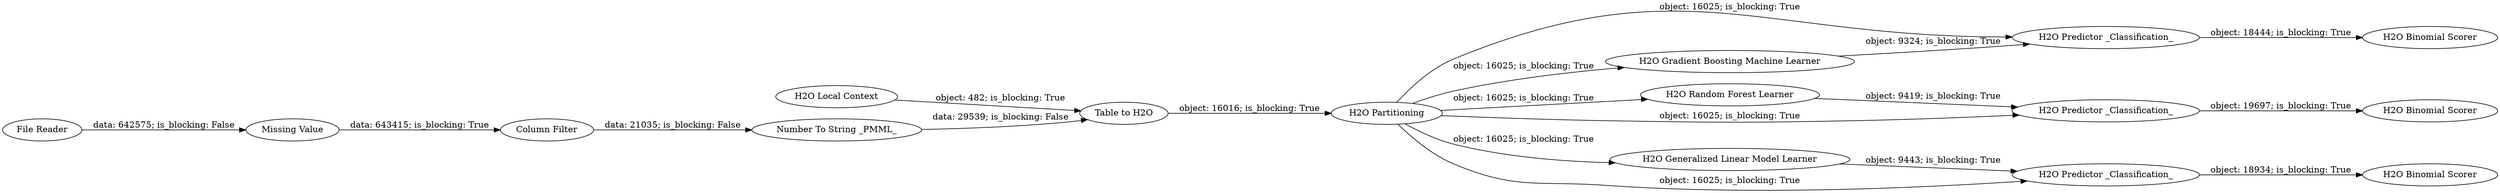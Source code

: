 digraph {
	"-6341875479826926269_13" [label="H2O Random Forest Learner"]
	"-6341875479826926269_5" [label="Column Filter"]
	"-6341875479826926269_14" [label="H2O Binomial Scorer"]
	"-6341875479826926269_18" [label="H2O Binomial Scorer"]
	"-6341875479826926269_6" [label="Table to H2O"]
	"-6341875479826926269_2" [label="Missing Value"]
	"-6341875479826926269_9" [label="H2O Predictor _Classification_"]
	"-6341875479826926269_10" [label="H2O Binomial Scorer"]
	"-6341875479826926269_7" [label="H2O Gradient Boosting Machine Learner"]
	"-6341875479826926269_17" [label="H2O Predictor _Classification_"]
	"-6341875479826926269_16" [label="H2O Generalized Linear Model Learner"]
	"-6341875479826926269_3" [label="H2O Local Context"]
	"-6341875479826926269_12" [label="Number To String _PMML_"]
	"-6341875479826926269_8" [label="H2O Partitioning"]
	"-6341875479826926269_1" [label="File Reader"]
	"-6341875479826926269_15" [label="H2O Predictor _Classification_"]
	"-6341875479826926269_7" -> "-6341875479826926269_9" [label="object: 9324; is_blocking: True"]
	"-6341875479826926269_13" -> "-6341875479826926269_15" [label="object: 9419; is_blocking: True"]
	"-6341875479826926269_8" -> "-6341875479826926269_17" [label="object: 16025; is_blocking: True"]
	"-6341875479826926269_8" -> "-6341875479826926269_13" [label="object: 16025; is_blocking: True"]
	"-6341875479826926269_3" -> "-6341875479826926269_6" [label="object: 482; is_blocking: True"]
	"-6341875479826926269_15" -> "-6341875479826926269_14" [label="object: 19697; is_blocking: True"]
	"-6341875479826926269_9" -> "-6341875479826926269_10" [label="object: 18444; is_blocking: True"]
	"-6341875479826926269_2" -> "-6341875479826926269_5" [label="data: 643415; is_blocking: True"]
	"-6341875479826926269_12" -> "-6341875479826926269_6" [label="data: 29539; is_blocking: False"]
	"-6341875479826926269_1" -> "-6341875479826926269_2" [label="data: 642575; is_blocking: False"]
	"-6341875479826926269_6" -> "-6341875479826926269_8" [label="object: 16016; is_blocking: True"]
	"-6341875479826926269_16" -> "-6341875479826926269_17" [label="object: 9443; is_blocking: True"]
	"-6341875479826926269_8" -> "-6341875479826926269_7" [label="object: 16025; is_blocking: True"]
	"-6341875479826926269_8" -> "-6341875479826926269_15" [label="object: 16025; is_blocking: True"]
	"-6341875479826926269_17" -> "-6341875479826926269_18" [label="object: 18934; is_blocking: True"]
	"-6341875479826926269_8" -> "-6341875479826926269_16" [label="object: 16025; is_blocking: True"]
	"-6341875479826926269_5" -> "-6341875479826926269_12" [label="data: 21035; is_blocking: False"]
	"-6341875479826926269_8" -> "-6341875479826926269_9" [label="object: 16025; is_blocking: True"]
	rankdir=LR
}
